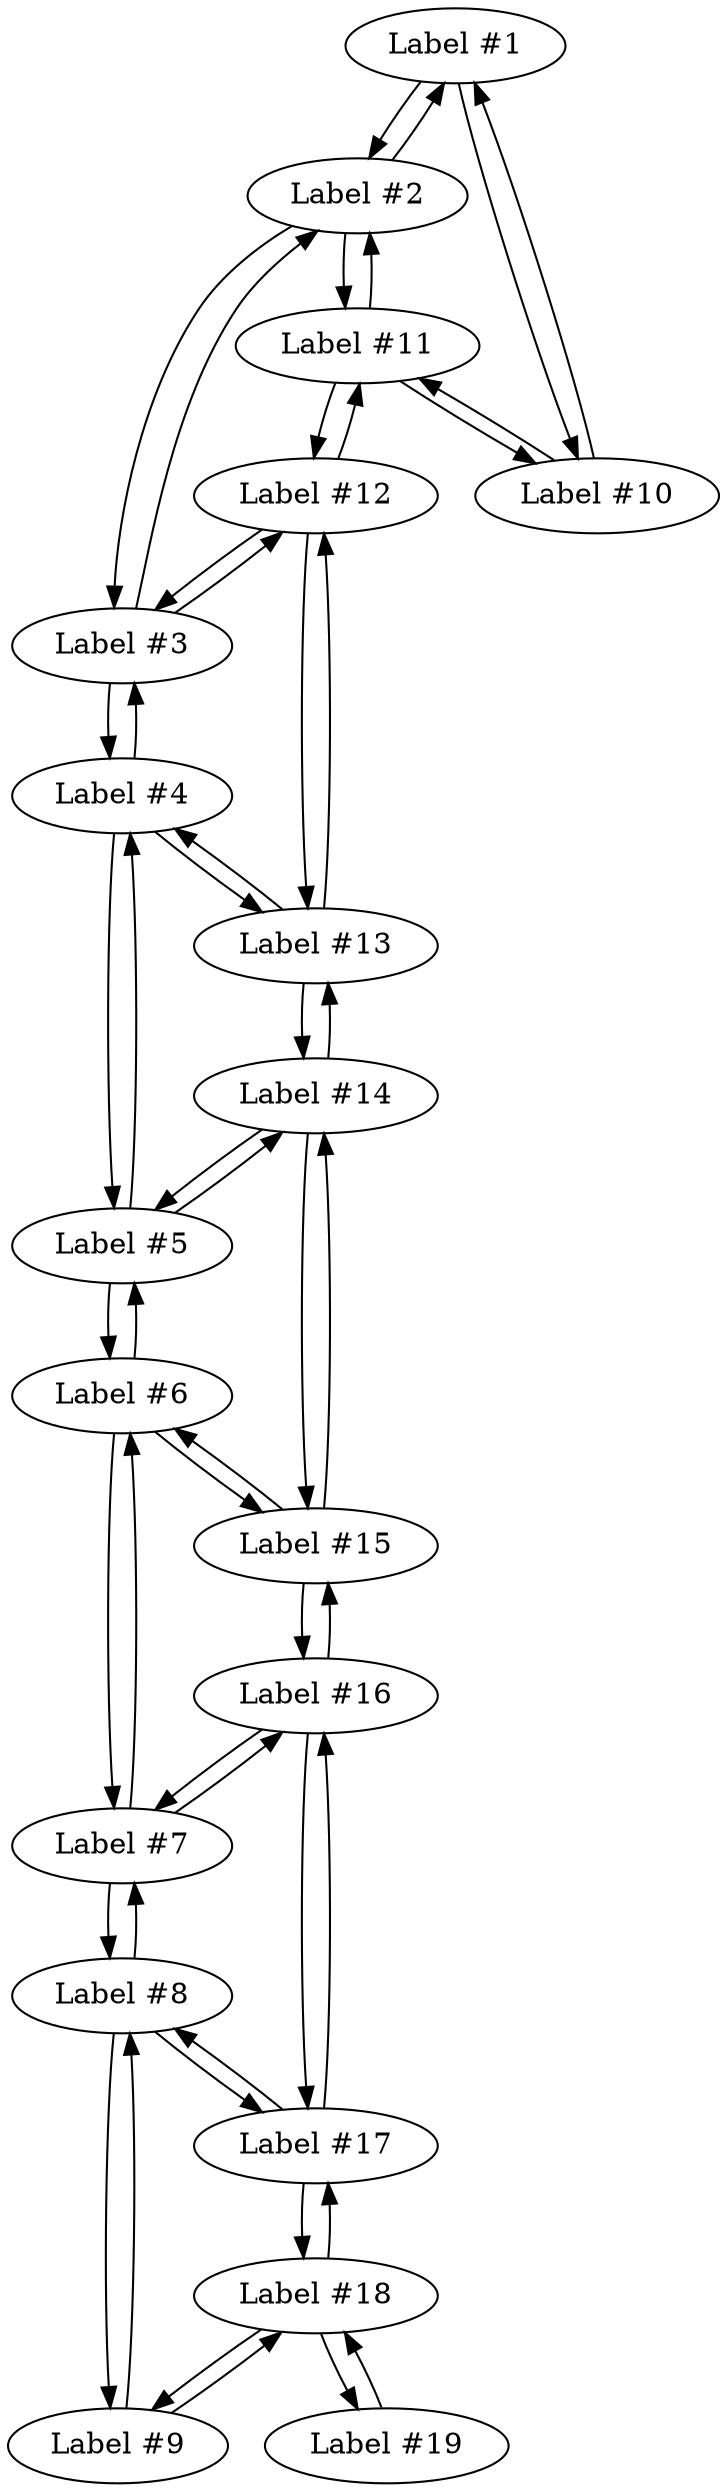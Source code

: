 strict digraph  {
	node [label="\N"];
	1	 [label="Label #1"];
	2	 [label="Label #2"];
	1 -> 2;
	10	 [label="Label #10"];
	1 -> 10;
	2 -> 1;
	3	 [label="Label #3"];
	2 -> 3;
	11	 [label="Label #11"];
	2 -> 11;
	10 -> 1;
	10 -> 11;
	3 -> 2;
	4	 [label="Label #4"];
	3 -> 4;
	12	 [label="Label #12"];
	3 -> 12;
	11 -> 2;
	11 -> 10;
	11 -> 12;
	4 -> 3;
	5	 [label="Label #5"];
	4 -> 5;
	13	 [label="Label #13"];
	4 -> 13;
	12 -> 3;
	12 -> 11;
	12 -> 13;
	5 -> 4;
	6	 [label="Label #6"];
	5 -> 6;
	14	 [label="Label #14"];
	5 -> 14;
	13 -> 4;
	13 -> 12;
	13 -> 14;
	6 -> 5;
	7	 [label="Label #7"];
	6 -> 7;
	15	 [label="Label #15"];
	6 -> 15;
	14 -> 5;
	14 -> 13;
	14 -> 15;
	7 -> 6;
	8	 [label="Label #8"];
	7 -> 8;
	16	 [label="Label #16"];
	7 -> 16;
	15 -> 6;
	15 -> 14;
	15 -> 16;
	8 -> 7;
	9	 [label="Label #9"];
	8 -> 9;
	17	 [label="Label #17"];
	8 -> 17;
	16 -> 7;
	16 -> 15;
	16 -> 17;
	9 -> 8;
	18	 [label="Label #18"];
	9 -> 18;
	17 -> 8;
	17 -> 16;
	17 -> 18;
	18 -> 9;
	18 -> 17;
	19	 [label="Label #19"];
	18 -> 19;
	19 -> 18;
}
